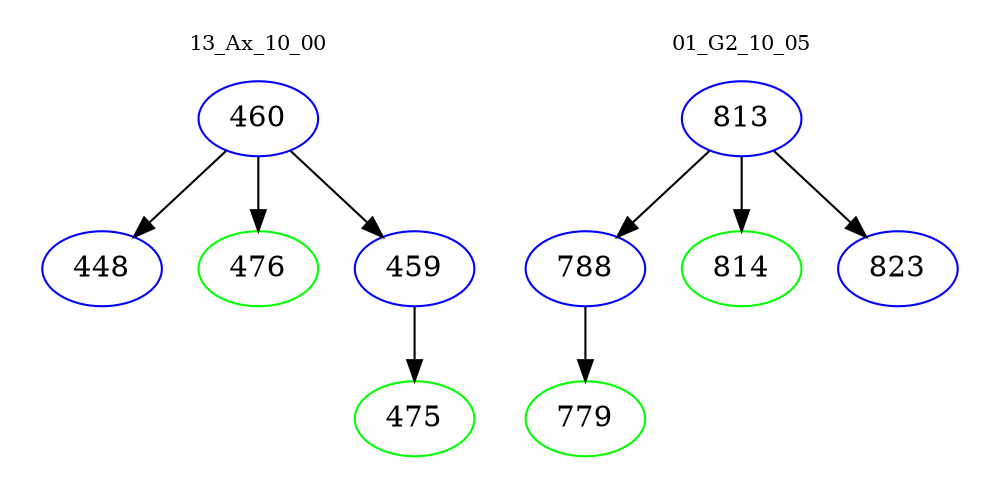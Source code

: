 digraph{
subgraph cluster_0 {
color = white
label = "13_Ax_10_00";
fontsize=10;
T0_460 [label="460", color="blue"]
T0_460 -> T0_448 [color="black"]
T0_448 [label="448", color="blue"]
T0_460 -> T0_476 [color="black"]
T0_476 [label="476", color="green"]
T0_460 -> T0_459 [color="black"]
T0_459 [label="459", color="blue"]
T0_459 -> T0_475 [color="black"]
T0_475 [label="475", color="green"]
}
subgraph cluster_1 {
color = white
label = "01_G2_10_05";
fontsize=10;
T1_813 [label="813", color="blue"]
T1_813 -> T1_788 [color="black"]
T1_788 [label="788", color="blue"]
T1_788 -> T1_779 [color="black"]
T1_779 [label="779", color="green"]
T1_813 -> T1_814 [color="black"]
T1_814 [label="814", color="green"]
T1_813 -> T1_823 [color="black"]
T1_823 [label="823", color="blue"]
}
}
